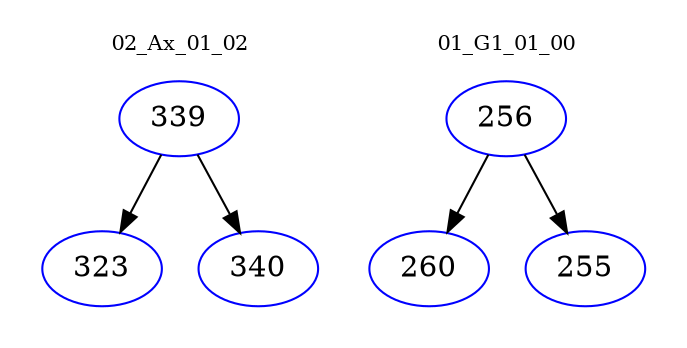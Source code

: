 digraph{
subgraph cluster_0 {
color = white
label = "02_Ax_01_02";
fontsize=10;
T0_339 [label="339", color="blue"]
T0_339 -> T0_323 [color="black"]
T0_323 [label="323", color="blue"]
T0_339 -> T0_340 [color="black"]
T0_340 [label="340", color="blue"]
}
subgraph cluster_1 {
color = white
label = "01_G1_01_00";
fontsize=10;
T1_256 [label="256", color="blue"]
T1_256 -> T1_260 [color="black"]
T1_260 [label="260", color="blue"]
T1_256 -> T1_255 [color="black"]
T1_255 [label="255", color="blue"]
}
}
